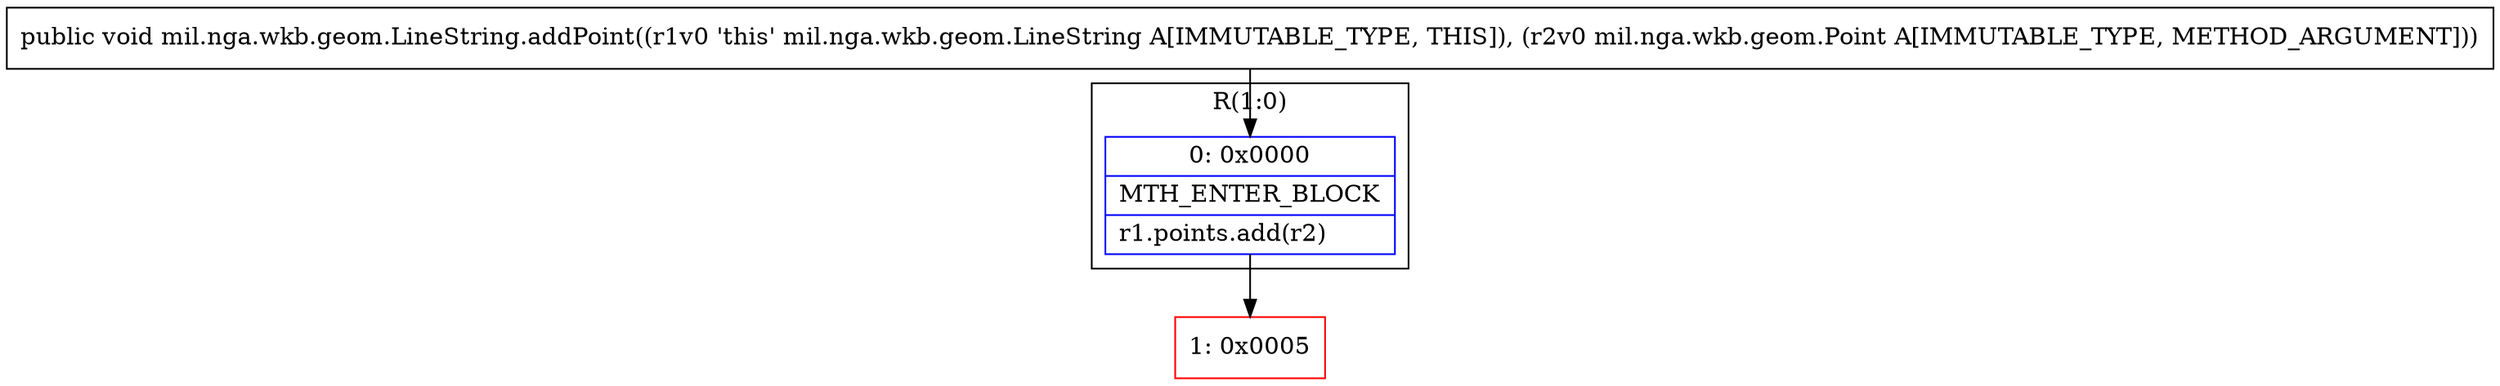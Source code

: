 digraph "CFG formil.nga.wkb.geom.LineString.addPoint(Lmil\/nga\/wkb\/geom\/Point;)V" {
subgraph cluster_Region_538830159 {
label = "R(1:0)";
node [shape=record,color=blue];
Node_0 [shape=record,label="{0\:\ 0x0000|MTH_ENTER_BLOCK\l|r1.points.add(r2)\l}"];
}
Node_1 [shape=record,color=red,label="{1\:\ 0x0005}"];
MethodNode[shape=record,label="{public void mil.nga.wkb.geom.LineString.addPoint((r1v0 'this' mil.nga.wkb.geom.LineString A[IMMUTABLE_TYPE, THIS]), (r2v0 mil.nga.wkb.geom.Point A[IMMUTABLE_TYPE, METHOD_ARGUMENT])) }"];
MethodNode -> Node_0;
Node_0 -> Node_1;
}

